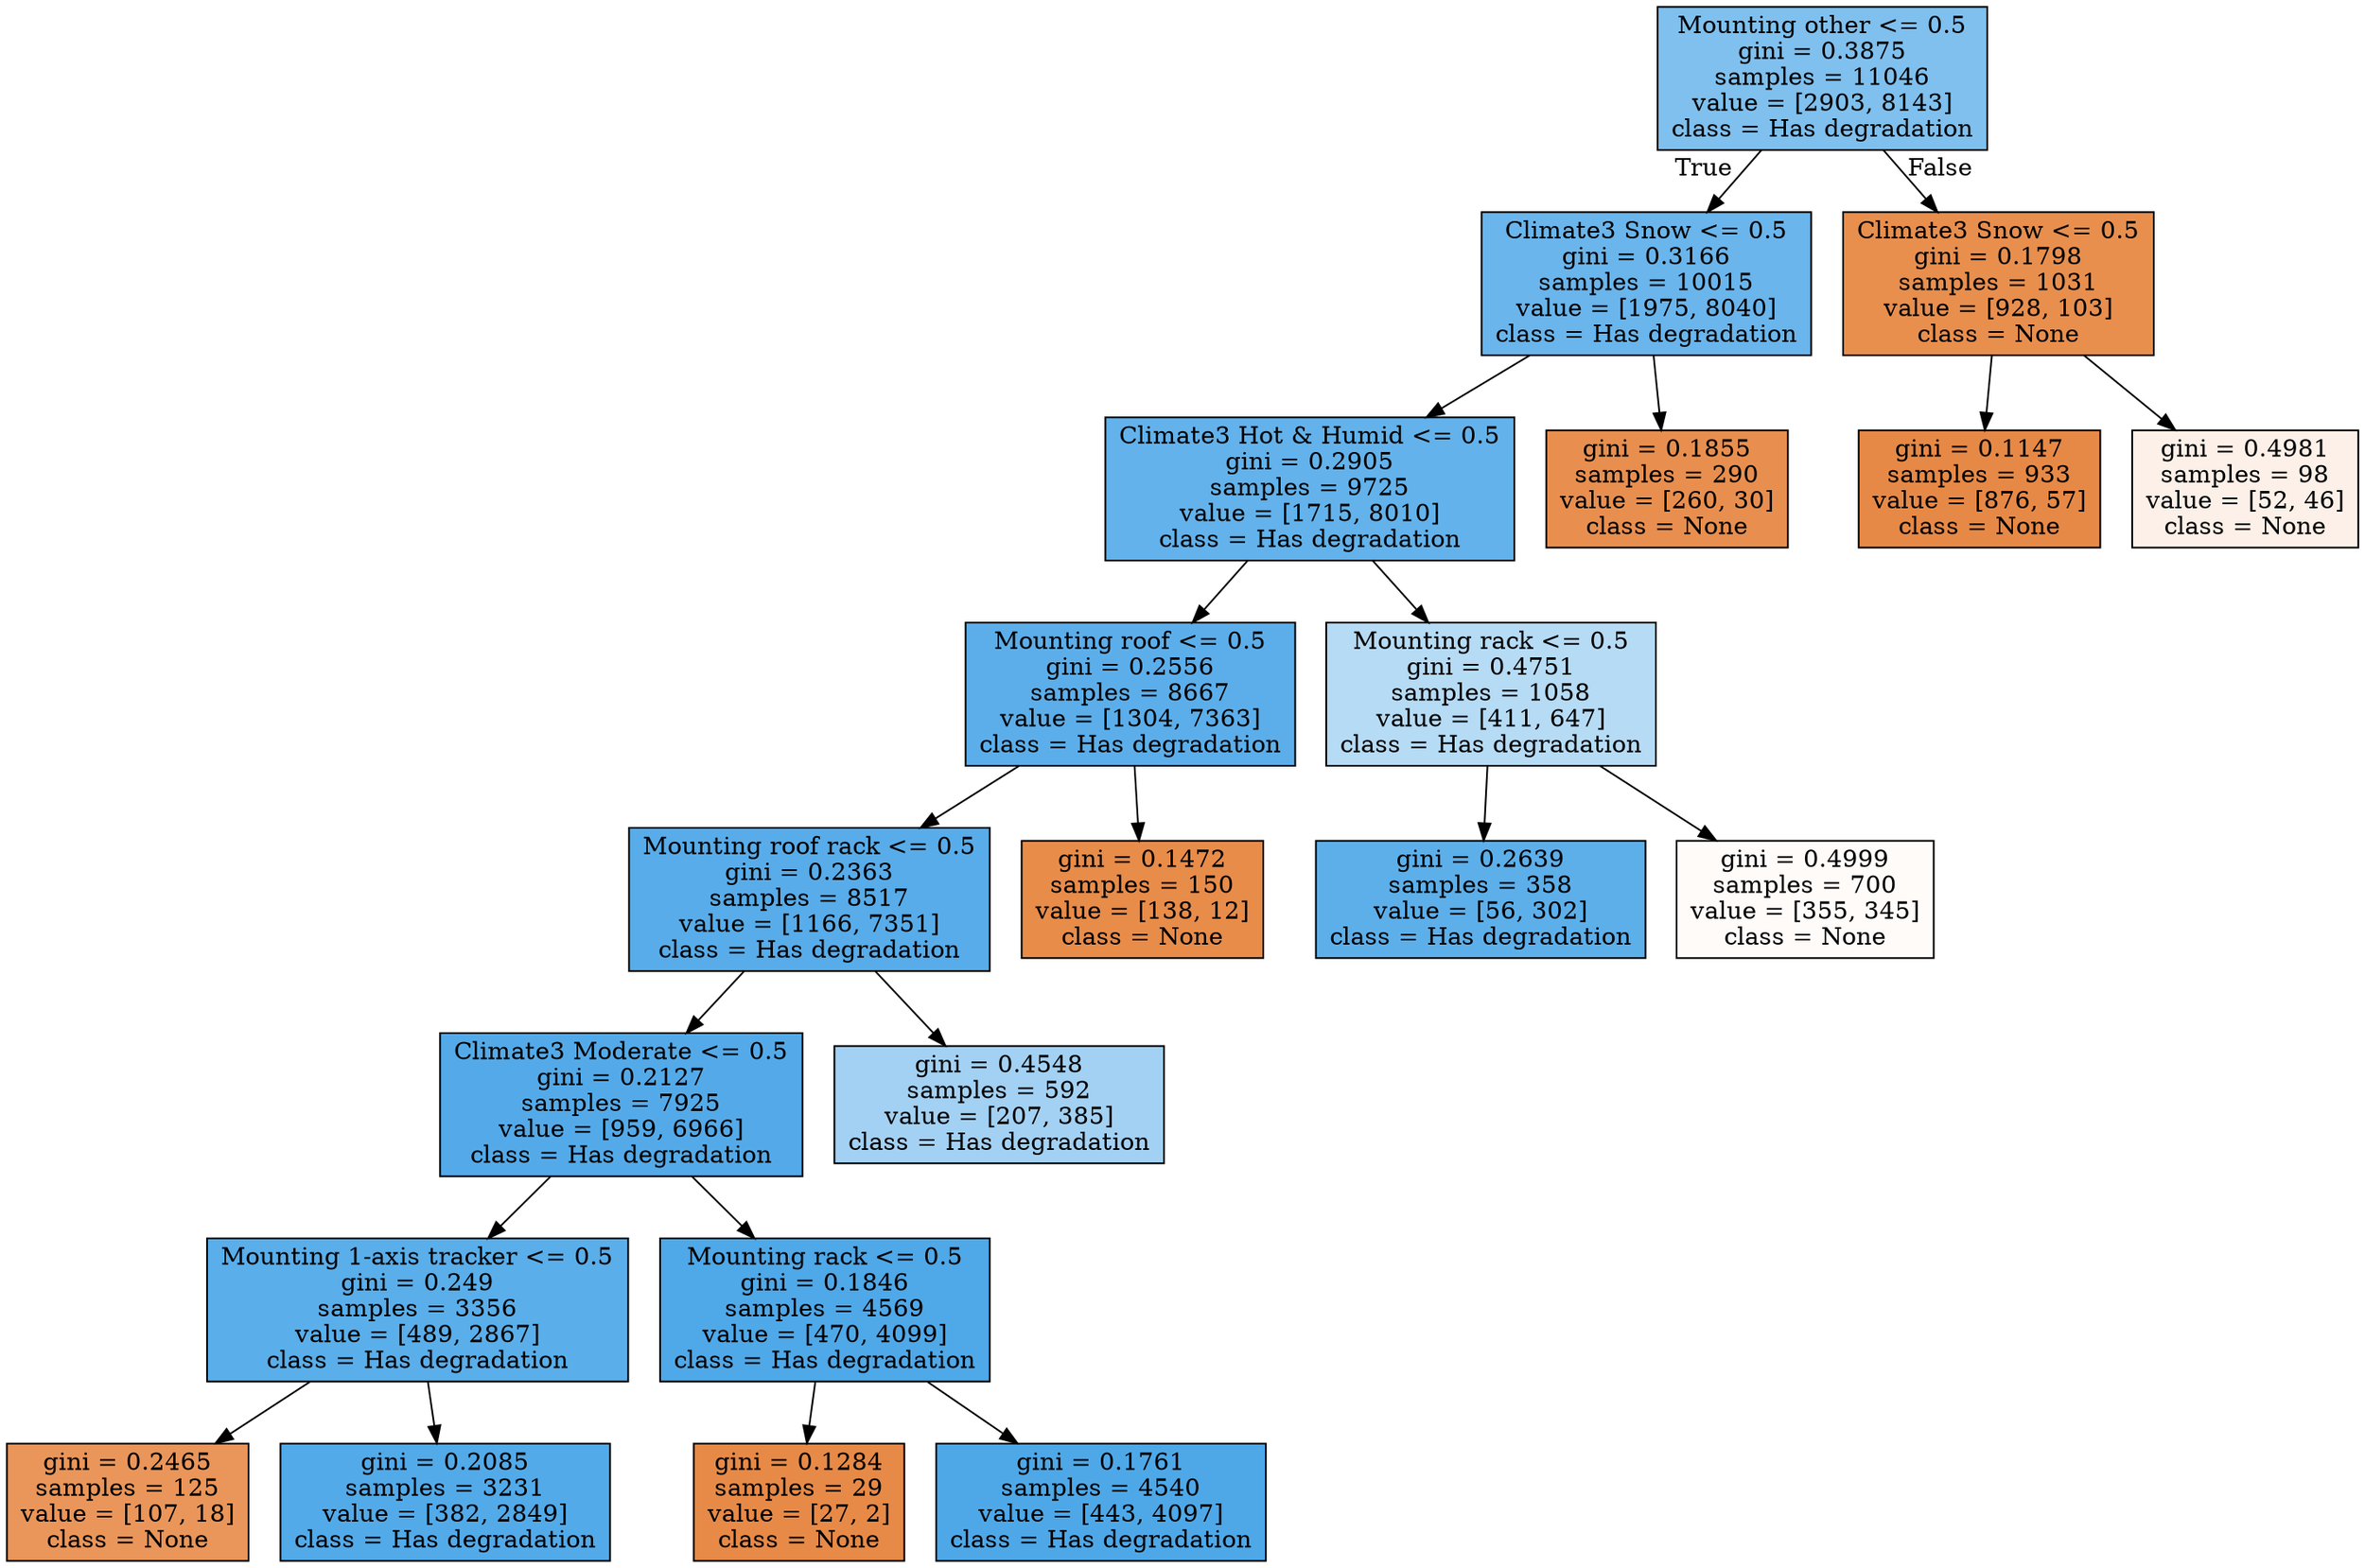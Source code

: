 digraph Tree {
node [shape=box, style="filled", color="black"] ;
0 [label="Mounting other <= 0.5\ngini = 0.3875\nsamples = 11046\nvalue = [2903, 8143]\nclass = Has degradation", fillcolor="#399de5a4"] ;
1 [label="Climate3 Snow <= 0.5\ngini = 0.3166\nsamples = 10015\nvalue = [1975, 8040]\nclass = Has degradation", fillcolor="#399de5c0"] ;
0 -> 1 [labeldistance=2.5, labelangle=45, headlabel="True"] ;
2 [label="Climate3 Hot & Humid <= 0.5\ngini = 0.2905\nsamples = 9725\nvalue = [1715, 8010]\nclass = Has degradation", fillcolor="#399de5c8"] ;
1 -> 2 ;
3 [label="Mounting roof <= 0.5\ngini = 0.2556\nsamples = 8667\nvalue = [1304, 7363]\nclass = Has degradation", fillcolor="#399de5d2"] ;
2 -> 3 ;
4 [label="Mounting roof rack <= 0.5\ngini = 0.2363\nsamples = 8517\nvalue = [1166, 7351]\nclass = Has degradation", fillcolor="#399de5d7"] ;
3 -> 4 ;
5 [label="Climate3 Moderate <= 0.5\ngini = 0.2127\nsamples = 7925\nvalue = [959, 6966]\nclass = Has degradation", fillcolor="#399de5dc"] ;
4 -> 5 ;
6 [label="Mounting 1-axis tracker <= 0.5\ngini = 0.249\nsamples = 3356\nvalue = [489, 2867]\nclass = Has degradation", fillcolor="#399de5d4"] ;
5 -> 6 ;
7 [label="gini = 0.2465\nsamples = 125\nvalue = [107, 18]\nclass = None", fillcolor="#e58139d4"] ;
6 -> 7 ;
8 [label="gini = 0.2085\nsamples = 3231\nvalue = [382, 2849]\nclass = Has degradation", fillcolor="#399de5dd"] ;
6 -> 8 ;
9 [label="Mounting rack <= 0.5\ngini = 0.1846\nsamples = 4569\nvalue = [470, 4099]\nclass = Has degradation", fillcolor="#399de5e2"] ;
5 -> 9 ;
10 [label="gini = 0.1284\nsamples = 29\nvalue = [27, 2]\nclass = None", fillcolor="#e58139ec"] ;
9 -> 10 ;
11 [label="gini = 0.1761\nsamples = 4540\nvalue = [443, 4097]\nclass = Has degradation", fillcolor="#399de5e3"] ;
9 -> 11 ;
12 [label="gini = 0.4548\nsamples = 592\nvalue = [207, 385]\nclass = Has degradation", fillcolor="#399de576"] ;
4 -> 12 ;
13 [label="gini = 0.1472\nsamples = 150\nvalue = [138, 12]\nclass = None", fillcolor="#e58139e9"] ;
3 -> 13 ;
14 [label="Mounting rack <= 0.5\ngini = 0.4751\nsamples = 1058\nvalue = [411, 647]\nclass = Has degradation", fillcolor="#399de55d"] ;
2 -> 14 ;
15 [label="gini = 0.2639\nsamples = 358\nvalue = [56, 302]\nclass = Has degradation", fillcolor="#399de5d0"] ;
14 -> 15 ;
16 [label="gini = 0.4999\nsamples = 700\nvalue = [355, 345]\nclass = None", fillcolor="#e5813907"] ;
14 -> 16 ;
17 [label="gini = 0.1855\nsamples = 290\nvalue = [260, 30]\nclass = None", fillcolor="#e58139e2"] ;
1 -> 17 ;
18 [label="Climate3 Snow <= 0.5\ngini = 0.1798\nsamples = 1031\nvalue = [928, 103]\nclass = None", fillcolor="#e58139e3"] ;
0 -> 18 [labeldistance=2.5, labelangle=-45, headlabel="False"] ;
19 [label="gini = 0.1147\nsamples = 933\nvalue = [876, 57]\nclass = None", fillcolor="#e58139ee"] ;
18 -> 19 ;
20 [label="gini = 0.4981\nsamples = 98\nvalue = [52, 46]\nclass = None", fillcolor="#e581391d"] ;
18 -> 20 ;
}